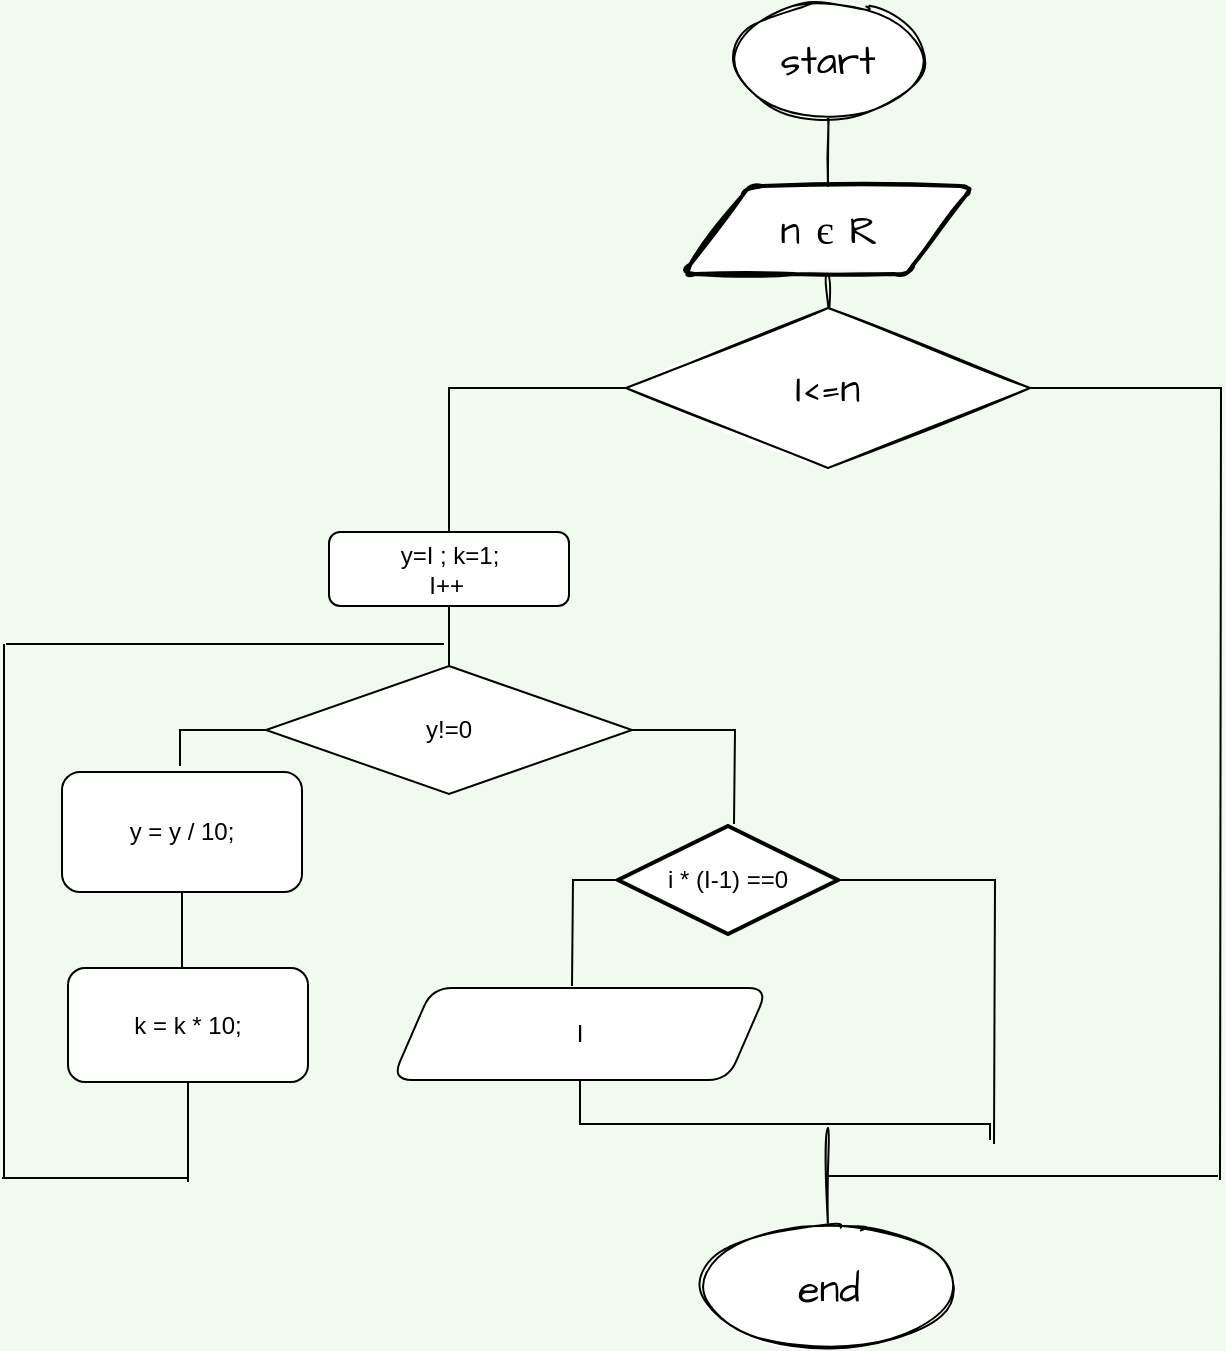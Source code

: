 <mxfile version="16.1.4"><diagram id="u1AuMwxGjYsTGohB5O9W" name="Page-1"><mxGraphModel dx="2344" dy="1290" grid="0" gridSize="10" guides="1" tooltips="1" connect="1" arrows="1" fold="1" page="0" pageScale="1" pageWidth="827" pageHeight="1169" background="#F1FAEE" math="0" shadow="0"><root><mxCell id="0"/><mxCell id="1" parent="0"/><mxCell id="zYx6PckvgyRttnO2dvJ7-3" style="edgeStyle=none;hachureGap=4;orthogonalLoop=1;jettySize=auto;html=1;exitX=0.5;exitY=1;exitDx=0;exitDy=0;entryX=0.5;entryY=0;entryDx=0;entryDy=0;fontFamily=Architects Daughter;fontSource=https%3A%2F%2Ffonts.googleapis.com%2Fcss%3Ffamily%3DArchitects%2BDaughter;fontSize=16;endArrow=none;sourcePerimeterSpacing=8;targetPerimeterSpacing=8;sketch=1;curved=1;labelBackgroundColor=#F1FAEE;fontColor=#1D3557;startArrow=none;startFill=0;endFill=0;" parent="1" source="zYx6PckvgyRttnO2dvJ7-1" target="zYx6PckvgyRttnO2dvJ7-2" edge="1"><mxGeometry relative="1" as="geometry"/></mxCell><mxCell id="zYx6PckvgyRttnO2dvJ7-1" value="start" style="ellipse;whiteSpace=wrap;html=1;hachureGap=4;fontFamily=Architects Daughter;fontSource=https%3A%2F%2Ffonts.googleapis.com%2Fcss%3Ffamily%3DArchitects%2BDaughter;fontSize=20;sketch=1;rounded=1;" parent="1" vertex="1"><mxGeometry x="289" y="45" width="92" height="58" as="geometry"/></mxCell><mxCell id="zYx6PckvgyRttnO2dvJ7-9" style="edgeStyle=none;curved=1;rounded=1;sketch=1;hachureGap=4;orthogonalLoop=1;jettySize=auto;html=1;exitX=0.5;exitY=1;exitDx=0;exitDy=0;entryX=0.5;entryY=0;entryDx=0;entryDy=0;fontFamily=Architects Daughter;fontSource=https%3A%2F%2Ffonts.googleapis.com%2Fcss%3Ffamily%3DArchitects%2BDaughter;fontSize=16;fontColor=#1D3557;startArrow=none;startFill=0;endArrow=none;endFill=0;sourcePerimeterSpacing=8;targetPerimeterSpacing=8;" parent="1" source="zYx6PckvgyRttnO2dvJ7-2" edge="1"><mxGeometry relative="1" as="geometry"><mxPoint x="335.5" y="200" as="targetPoint"/></mxGeometry></mxCell><mxCell id="zYx6PckvgyRttnO2dvJ7-2" value="n є R" style="shape=parallelogram;html=1;strokeWidth=2;perimeter=parallelogramPerimeter;whiteSpace=wrap;arcSize=12;size=0.23;hachureGap=4;fontFamily=Architects Daughter;fontSource=https%3A%2F%2Ffonts.googleapis.com%2Fcss%3Ffamily%3DArchitects%2BDaughter;fontSize=20;sketch=1;rounded=1;" parent="1" vertex="1"><mxGeometry x="262.5" y="137" width="145" height="44" as="geometry"/></mxCell><mxCell id="zYx6PckvgyRttnO2dvJ7-21" style="edgeStyle=none;curved=1;rounded=1;sketch=1;hachureGap=4;orthogonalLoop=1;jettySize=auto;html=1;entryX=0.5;entryY=0;entryDx=0;entryDy=0;fontFamily=Architects Daughter;fontSource=https%3A%2F%2Ffonts.googleapis.com%2Fcss%3Ffamily%3DArchitects%2BDaughter;fontSize=16;fontColor=#1D3557;startArrow=none;startFill=0;endArrow=none;endFill=0;sourcePerimeterSpacing=8;targetPerimeterSpacing=8;" parent="1" target="zYx6PckvgyRttnO2dvJ7-20" edge="1"><mxGeometry relative="1" as="geometry"><mxPoint x="335" y="608" as="sourcePoint"/></mxGeometry></mxCell><mxCell id="zYx6PckvgyRttnO2dvJ7-20" value="end" style="ellipse;whiteSpace=wrap;html=1;rounded=0;sketch=1;hachureGap=4;fontFamily=Architects Daughter;fontSource=https%3A%2F%2Ffonts.googleapis.com%2Fcss%3Ffamily%3DArchitects%2BDaughter;fontSize=20;" parent="1" vertex="1"><mxGeometry x="273.5" y="657" width="123" height="61" as="geometry"/></mxCell><mxCell id="2-nzvbppiaCQLnJ6QaBC-1" style="edgeStyle=orthogonalEdgeStyle;rounded=0;orthogonalLoop=1;jettySize=auto;html=1;exitX=0;exitY=0.5;exitDx=0;exitDy=0;endArrow=none;endFill=0;entryX=0.5;entryY=0;entryDx=0;entryDy=0;" edge="1" parent="1" source="0Gm6p8shX3Rb50Nz5dsE-1" target="2-nzvbppiaCQLnJ6QaBC-3"><mxGeometry relative="1" as="geometry"><mxPoint x="150" y="299" as="targetPoint"/></mxGeometry></mxCell><mxCell id="2-nzvbppiaCQLnJ6QaBC-2" style="edgeStyle=orthogonalEdgeStyle;rounded=0;orthogonalLoop=1;jettySize=auto;html=1;endArrow=none;endFill=0;" edge="1" parent="1" source="0Gm6p8shX3Rb50Nz5dsE-1"><mxGeometry relative="1" as="geometry"><mxPoint x="531" y="634" as="targetPoint"/></mxGeometry></mxCell><mxCell id="0Gm6p8shX3Rb50Nz5dsE-1" value="I&amp;lt;=n" style="rhombus;whiteSpace=wrap;html=1;sketch=1;hachureGap=4;fontFamily=Architects Daughter;fontSource=https%3A%2F%2Ffonts.googleapis.com%2Fcss%3Ffamily%3DArchitects%2BDaughter;fontSize=20;" parent="1" vertex="1"><mxGeometry x="234" y="198" width="202" height="80" as="geometry"/></mxCell><mxCell id="2-nzvbppiaCQLnJ6QaBC-26" style="edgeStyle=orthogonalEdgeStyle;rounded=0;orthogonalLoop=1;jettySize=auto;html=1;endArrow=none;endFill=0;" edge="1" parent="1" source="2-nzvbppiaCQLnJ6QaBC-3" target="2-nzvbppiaCQLnJ6QaBC-5"><mxGeometry relative="1" as="geometry"/></mxCell><mxCell id="2-nzvbppiaCQLnJ6QaBC-3" value="y=I ; k=1;&lt;br&gt;I++&amp;nbsp;" style="rounded=1;whiteSpace=wrap;html=1;" vertex="1" parent="1"><mxGeometry x="85.5" y="310" width="120" height="37" as="geometry"/></mxCell><mxCell id="2-nzvbppiaCQLnJ6QaBC-6" style="edgeStyle=orthogonalEdgeStyle;rounded=0;orthogonalLoop=1;jettySize=auto;html=1;exitX=0;exitY=0.5;exitDx=0;exitDy=0;endArrow=none;endFill=0;" edge="1" parent="1" source="2-nzvbppiaCQLnJ6QaBC-5"><mxGeometry relative="1" as="geometry"><mxPoint x="11" y="427" as="targetPoint"/><Array as="points"><mxPoint x="11" y="409"/></Array></mxGeometry></mxCell><mxCell id="2-nzvbppiaCQLnJ6QaBC-7" style="edgeStyle=orthogonalEdgeStyle;rounded=0;orthogonalLoop=1;jettySize=auto;html=1;endArrow=none;endFill=0;" edge="1" parent="1" source="2-nzvbppiaCQLnJ6QaBC-5"><mxGeometry relative="1" as="geometry"><mxPoint x="288" y="456" as="targetPoint"/></mxGeometry></mxCell><mxCell id="2-nzvbppiaCQLnJ6QaBC-5" value="y!=0" style="rhombus;whiteSpace=wrap;html=1;" vertex="1" parent="1"><mxGeometry x="54" y="377" width="183" height="64" as="geometry"/></mxCell><mxCell id="2-nzvbppiaCQLnJ6QaBC-10" style="edgeStyle=orthogonalEdgeStyle;rounded=0;orthogonalLoop=1;jettySize=auto;html=1;endArrow=none;endFill=0;" edge="1" parent="1" source="2-nzvbppiaCQLnJ6QaBC-9"><mxGeometry relative="1" as="geometry"><mxPoint x="12" y="528.571" as="targetPoint"/></mxGeometry></mxCell><mxCell id="2-nzvbppiaCQLnJ6QaBC-9" value="y = y / 10;" style="rounded=1;whiteSpace=wrap;html=1;" vertex="1" parent="1"><mxGeometry x="-48" y="430" width="120" height="60" as="geometry"/></mxCell><mxCell id="2-nzvbppiaCQLnJ6QaBC-12" style="edgeStyle=orthogonalEdgeStyle;rounded=0;orthogonalLoop=1;jettySize=auto;html=1;endArrow=none;endFill=0;" edge="1" parent="1" source="2-nzvbppiaCQLnJ6QaBC-11"><mxGeometry relative="1" as="geometry"><mxPoint x="15" y="635" as="targetPoint"/></mxGeometry></mxCell><mxCell id="2-nzvbppiaCQLnJ6QaBC-11" value="k = k * 10;" style="rounded=1;whiteSpace=wrap;html=1;" vertex="1" parent="1"><mxGeometry x="-45" y="528" width="120" height="57" as="geometry"/></mxCell><mxCell id="2-nzvbppiaCQLnJ6QaBC-14" style="edgeStyle=orthogonalEdgeStyle;rounded=0;orthogonalLoop=1;jettySize=auto;html=1;exitX=0;exitY=0.5;exitDx=0;exitDy=0;exitPerimeter=0;endArrow=none;endFill=0;" edge="1" parent="1" source="2-nzvbppiaCQLnJ6QaBC-13"><mxGeometry relative="1" as="geometry"><mxPoint x="207" y="537" as="targetPoint"/></mxGeometry></mxCell><mxCell id="2-nzvbppiaCQLnJ6QaBC-17" style="edgeStyle=orthogonalEdgeStyle;rounded=0;orthogonalLoop=1;jettySize=auto;html=1;endArrow=none;endFill=0;" edge="1" parent="1" source="2-nzvbppiaCQLnJ6QaBC-13"><mxGeometry relative="1" as="geometry"><mxPoint x="418" y="616" as="targetPoint"/></mxGeometry></mxCell><mxCell id="2-nzvbppiaCQLnJ6QaBC-13" value="i * (I-1) ==0" style="strokeWidth=2;html=1;shape=mxgraph.flowchart.decision;whiteSpace=wrap;" vertex="1" parent="1"><mxGeometry x="230" y="457" width="110" height="54" as="geometry"/></mxCell><mxCell id="2-nzvbppiaCQLnJ6QaBC-16" style="edgeStyle=orthogonalEdgeStyle;rounded=0;orthogonalLoop=1;jettySize=auto;html=1;exitX=0.5;exitY=1;exitDx=0;exitDy=0;endArrow=none;endFill=0;" edge="1" parent="1" source="2-nzvbppiaCQLnJ6QaBC-15"><mxGeometry relative="1" as="geometry"><mxPoint x="416" y="614" as="targetPoint"/><Array as="points"><mxPoint x="211" y="606"/><mxPoint x="416" y="606"/></Array></mxGeometry></mxCell><mxCell id="2-nzvbppiaCQLnJ6QaBC-15" value="I" style="shape=parallelogram;perimeter=parallelogramPerimeter;whiteSpace=wrap;html=1;fixedSize=1;strokeWidth=1;rounded=1;" vertex="1" parent="1"><mxGeometry x="117" y="538" width="188" height="46" as="geometry"/></mxCell><mxCell id="2-nzvbppiaCQLnJ6QaBC-23" value="" style="endArrow=none;html=1;rounded=0;" edge="1" parent="1"><mxGeometry width="50" height="50" relative="1" as="geometry"><mxPoint x="-78" y="633" as="sourcePoint"/><mxPoint x="15" y="633" as="targetPoint"/></mxGeometry></mxCell><mxCell id="2-nzvbppiaCQLnJ6QaBC-24" value="" style="endArrow=none;html=1;rounded=0;" edge="1" parent="1"><mxGeometry width="50" height="50" relative="1" as="geometry"><mxPoint x="-77" y="633" as="sourcePoint"/><mxPoint x="-77" y="366" as="targetPoint"/></mxGeometry></mxCell><mxCell id="2-nzvbppiaCQLnJ6QaBC-25" value="" style="endArrow=none;html=1;rounded=0;" edge="1" parent="1"><mxGeometry width="50" height="50" relative="1" as="geometry"><mxPoint x="-76" y="366" as="sourcePoint"/><mxPoint x="143" y="366" as="targetPoint"/></mxGeometry></mxCell><mxCell id="2-nzvbppiaCQLnJ6QaBC-27" value="" style="endArrow=none;html=1;rounded=0;" edge="1" parent="1"><mxGeometry width="50" height="50" relative="1" as="geometry"><mxPoint x="334" y="632" as="sourcePoint"/><mxPoint x="530" y="632" as="targetPoint"/></mxGeometry></mxCell></root></mxGraphModel></diagram></mxfile>